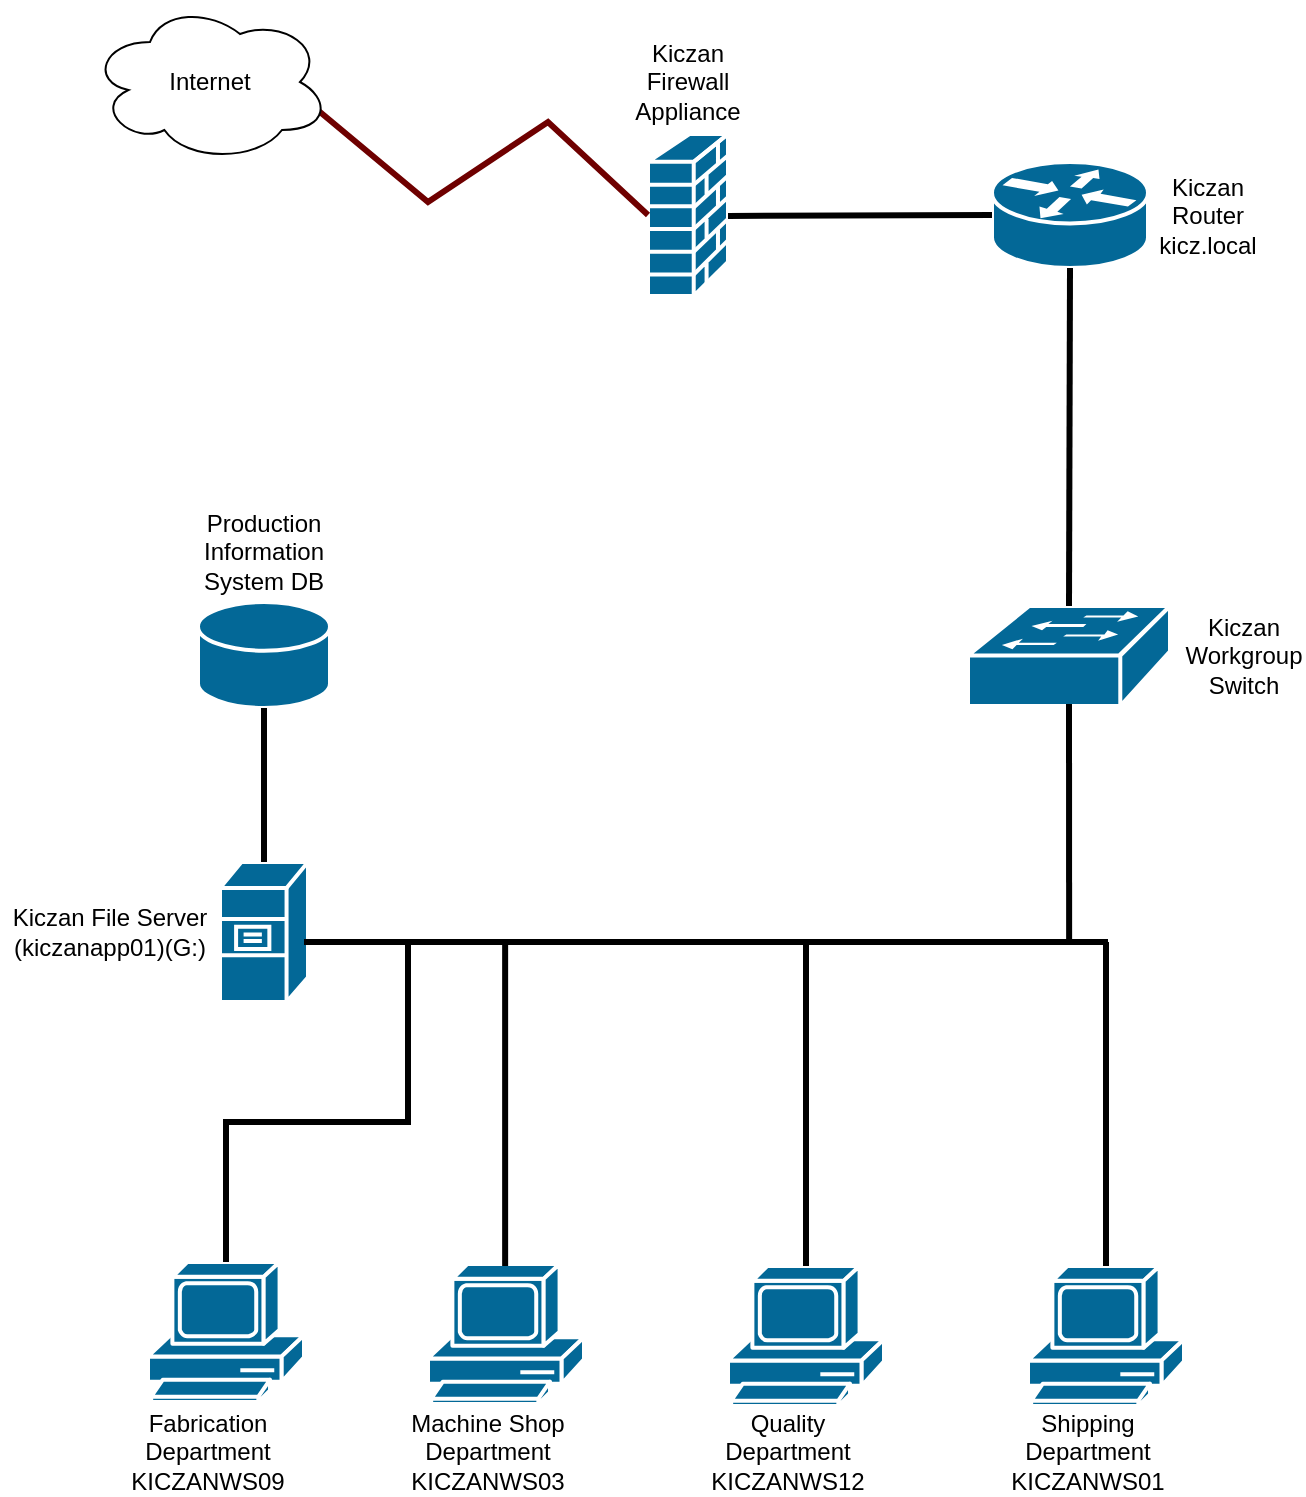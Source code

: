 <mxfile version="28.2.5">
  <diagram id="6a731a19-8d31-9384-78a2-239565b7b9f0" name="Page-1">
    <mxGraphModel dx="1678" dy="924" grid="0" gridSize="10" guides="1" tooltips="1" connect="1" arrows="1" fold="1" page="1" pageScale="1" pageWidth="827" pageHeight="1169" background="none" math="0" shadow="0">
      <root>
        <mxCell id="0" />
        <mxCell id="1" parent="0" />
        <mxCell id="ilIEvV-SWO4HyNKHZGSN-2257" value="" style="shape=mxgraph.cisco.computers_and_peripherals.pc;sketch=0;html=1;pointerEvents=1;dashed=0;fillColor=#036897;strokeColor=#ffffff;strokeWidth=2;verticalLabelPosition=bottom;verticalAlign=top;align=center;outlineConnect=0;" parent="1" vertex="1">
          <mxGeometry x="80" y="690" width="78" height="70" as="geometry" />
        </mxCell>
        <mxCell id="ilIEvV-SWO4HyNKHZGSN-2258" value="" style="shape=mxgraph.cisco.computers_and_peripherals.pc;sketch=0;html=1;pointerEvents=1;dashed=0;fillColor=#036897;strokeColor=#ffffff;strokeWidth=2;verticalLabelPosition=bottom;verticalAlign=top;align=center;outlineConnect=0;" parent="1" vertex="1">
          <mxGeometry x="220" y="691" width="78" height="70" as="geometry" />
        </mxCell>
        <mxCell id="ilIEvV-SWO4HyNKHZGSN-2259" value="" style="shape=mxgraph.cisco.computers_and_peripherals.pc;sketch=0;html=1;pointerEvents=1;dashed=0;fillColor=#036897;strokeColor=#ffffff;strokeWidth=2;verticalLabelPosition=bottom;verticalAlign=top;align=center;outlineConnect=0;" parent="1" vertex="1">
          <mxGeometry x="370" y="692" width="78" height="70" as="geometry" />
        </mxCell>
        <mxCell id="ilIEvV-SWO4HyNKHZGSN-2260" value="" style="shape=mxgraph.cisco.computers_and_peripherals.pc;sketch=0;html=1;pointerEvents=1;dashed=0;fillColor=#036897;strokeColor=#ffffff;strokeWidth=2;verticalLabelPosition=bottom;verticalAlign=top;align=center;outlineConnect=0;" parent="1" vertex="1">
          <mxGeometry x="520" y="692" width="78" height="70" as="geometry" />
        </mxCell>
        <mxCell id="ilIEvV-SWO4HyNKHZGSN-2261" value="" style="shape=mxgraph.cisco.servers.file_server;sketch=0;html=1;pointerEvents=1;dashed=0;fillColor=#036897;strokeColor=#ffffff;strokeWidth=2;verticalLabelPosition=bottom;verticalAlign=top;align=center;outlineConnect=0;" parent="1" vertex="1">
          <mxGeometry x="116" y="490" width="44" height="70" as="geometry" />
        </mxCell>
        <mxCell id="ilIEvV-SWO4HyNKHZGSN-2262" value="" style="shape=mxgraph.cisco.storage.relational_database;sketch=0;html=1;pointerEvents=1;dashed=0;fillColor=#036897;strokeColor=#ffffff;strokeWidth=2;verticalLabelPosition=bottom;verticalAlign=top;align=center;outlineConnect=0;" parent="1" vertex="1">
          <mxGeometry x="105" y="360" width="66" height="53" as="geometry" />
        </mxCell>
        <mxCell id="ilIEvV-SWO4HyNKHZGSN-2263" value="" style="shape=mxgraph.cisco.switches.workgroup_switch;sketch=0;html=1;pointerEvents=1;dashed=0;fillColor=#036897;strokeColor=#ffffff;strokeWidth=2;verticalLabelPosition=bottom;verticalAlign=top;align=center;outlineConnect=0;" parent="1" vertex="1">
          <mxGeometry x="490" y="362" width="101" height="50" as="geometry" />
        </mxCell>
        <mxCell id="ilIEvV-SWO4HyNKHZGSN-2264" value="" style="shape=mxgraph.cisco.routers.router;sketch=0;html=1;pointerEvents=1;dashed=0;fillColor=#036897;strokeColor=#ffffff;strokeWidth=2;verticalLabelPosition=bottom;verticalAlign=top;align=center;outlineConnect=0;" parent="1" vertex="1">
          <mxGeometry x="502" y="140" width="78" height="53" as="geometry" />
        </mxCell>
        <mxCell id="ilIEvV-SWO4HyNKHZGSN-2265" value="" style="shape=mxgraph.cisco.security.firewall;sketch=0;html=1;pointerEvents=1;dashed=0;fillColor=#036897;strokeColor=#ffffff;strokeWidth=2;verticalLabelPosition=bottom;verticalAlign=top;align=center;outlineConnect=0;" parent="1" vertex="1">
          <mxGeometry x="330" y="126" width="40" height="81" as="geometry" />
        </mxCell>
        <mxCell id="ilIEvV-SWO4HyNKHZGSN-2266" value="" style="endArrow=none;html=1;rounded=0;entryX=0.5;entryY=1;entryDx=0;entryDy=0;entryPerimeter=0;exitX=0.5;exitY=0;exitDx=0;exitDy=0;exitPerimeter=0;strokeWidth=3;" parent="1" source="ilIEvV-SWO4HyNKHZGSN-2263" target="ilIEvV-SWO4HyNKHZGSN-2264" edge="1">
          <mxGeometry width="50" height="50" relative="1" as="geometry">
            <mxPoint x="700" y="730" as="sourcePoint" />
            <mxPoint x="750" y="680" as="targetPoint" />
          </mxGeometry>
        </mxCell>
        <mxCell id="ilIEvV-SWO4HyNKHZGSN-2267" value="" style="endArrow=none;html=1;rounded=0;entryX=0.5;entryY=0.98;entryDx=0;entryDy=0;entryPerimeter=0;strokeWidth=3;" parent="1" target="ilIEvV-SWO4HyNKHZGSN-2263" edge="1">
          <mxGeometry width="50" height="50" relative="1" as="geometry">
            <mxPoint x="540.57" y="529" as="sourcePoint" />
            <mxPoint x="540.07" y="420" as="targetPoint" />
          </mxGeometry>
        </mxCell>
        <mxCell id="ilIEvV-SWO4HyNKHZGSN-2268" value="" style="endArrow=none;html=1;rounded=0;strokeWidth=3;" parent="1" edge="1">
          <mxGeometry width="50" height="50" relative="1" as="geometry">
            <mxPoint x="158" y="530" as="sourcePoint" />
            <mxPoint x="560" y="530" as="targetPoint" />
          </mxGeometry>
        </mxCell>
        <mxCell id="ilIEvV-SWO4HyNKHZGSN-2269" value="" style="endArrow=none;html=1;rounded=0;exitX=0.5;exitY=0;exitDx=0;exitDy=0;exitPerimeter=0;strokeWidth=3;" parent="1" source="ilIEvV-SWO4HyNKHZGSN-2260" edge="1">
          <mxGeometry width="50" height="50" relative="1" as="geometry">
            <mxPoint x="700" y="640" as="sourcePoint" />
            <mxPoint x="559" y="530" as="targetPoint" />
          </mxGeometry>
        </mxCell>
        <mxCell id="ilIEvV-SWO4HyNKHZGSN-2270" value="" style="endArrow=none;html=1;rounded=0;exitX=0.5;exitY=0;exitDx=0;exitDy=0;exitPerimeter=0;strokeWidth=3;" parent="1" source="ilIEvV-SWO4HyNKHZGSN-2259" edge="1">
          <mxGeometry width="50" height="50" relative="1" as="geometry">
            <mxPoint x="700" y="640" as="sourcePoint" />
            <mxPoint x="409" y="530" as="targetPoint" />
          </mxGeometry>
        </mxCell>
        <mxCell id="ilIEvV-SWO4HyNKHZGSN-2271" value="" style="endArrow=none;html=1;rounded=0;exitX=0.5;exitY=0;exitDx=0;exitDy=0;exitPerimeter=0;strokeWidth=3;" parent="1" edge="1">
          <mxGeometry width="50" height="50" relative="1" as="geometry">
            <mxPoint x="258.57" y="692" as="sourcePoint" />
            <mxPoint x="258.57" y="530" as="targetPoint" />
          </mxGeometry>
        </mxCell>
        <mxCell id="ilIEvV-SWO4HyNKHZGSN-2272" value="" style="endArrow=none;html=1;rounded=0;exitX=0.5;exitY=0;exitDx=0;exitDy=0;exitPerimeter=0;strokeWidth=3;" parent="1" source="ilIEvV-SWO4HyNKHZGSN-2257" edge="1">
          <mxGeometry width="50" height="50" relative="1" as="geometry">
            <mxPoint x="510" y="640" as="sourcePoint" />
            <mxPoint x="210" y="530" as="targetPoint" />
            <Array as="points">
              <mxPoint x="119" y="620" />
              <mxPoint x="210" y="620" />
            </Array>
          </mxGeometry>
        </mxCell>
        <mxCell id="ilIEvV-SWO4HyNKHZGSN-2273" value="" style="endArrow=none;html=1;rounded=0;exitX=0.5;exitY=0;exitDx=0;exitDy=0;exitPerimeter=0;entryX=0.5;entryY=1;entryDx=0;entryDy=0;entryPerimeter=0;strokeWidth=3;" parent="1" source="ilIEvV-SWO4HyNKHZGSN-2261" target="ilIEvV-SWO4HyNKHZGSN-2262" edge="1">
          <mxGeometry width="50" height="50" relative="1" as="geometry">
            <mxPoint x="510" y="550" as="sourcePoint" />
            <mxPoint x="560" y="500" as="targetPoint" />
          </mxGeometry>
        </mxCell>
        <mxCell id="ilIEvV-SWO4HyNKHZGSN-2274" value="" style="endArrow=none;html=1;rounded=0;entryX=0;entryY=0.5;entryDx=0;entryDy=0;entryPerimeter=0;strokeWidth=3;" parent="1" target="ilIEvV-SWO4HyNKHZGSN-2264" edge="1">
          <mxGeometry width="50" height="50" relative="1" as="geometry">
            <mxPoint x="370" y="167" as="sourcePoint" />
            <mxPoint x="560" y="330" as="targetPoint" />
          </mxGeometry>
        </mxCell>
        <mxCell id="ilIEvV-SWO4HyNKHZGSN-2275" value="" style="endArrow=none;html=1;rounded=0;entryX=0;entryY=0.5;entryDx=0;entryDy=0;entryPerimeter=0;fillColor=#a20025;strokeColor=#6F0000;strokeWidth=3;" parent="1" target="ilIEvV-SWO4HyNKHZGSN-2265" edge="1">
          <mxGeometry width="50" height="50" relative="1" as="geometry">
            <mxPoint x="160" y="110" as="sourcePoint" />
            <mxPoint x="180" y="110" as="targetPoint" />
            <Array as="points">
              <mxPoint x="220" y="160" />
              <mxPoint x="280" y="120" />
            </Array>
          </mxGeometry>
        </mxCell>
        <mxCell id="ilIEvV-SWO4HyNKHZGSN-2276" value="Internet" style="ellipse;shape=cloud;whiteSpace=wrap;html=1;" parent="1" vertex="1">
          <mxGeometry x="51" y="60" width="120" height="80" as="geometry" />
        </mxCell>
        <mxCell id="ilIEvV-SWO4HyNKHZGSN-2277" value="Production Information System DB" style="text;html=1;align=center;verticalAlign=middle;whiteSpace=wrap;rounded=0;" parent="1" vertex="1">
          <mxGeometry x="108" y="320" width="60" height="30" as="geometry" />
        </mxCell>
        <mxCell id="ilIEvV-SWO4HyNKHZGSN-2278" value="&lt;div&gt;Kiczan File Server&lt;/div&gt;(kiczanapp01)(G:)" style="text;html=1;align=center;verticalAlign=middle;whiteSpace=wrap;rounded=0;" parent="1" vertex="1">
          <mxGeometry x="6" y="510" width="110" height="30" as="geometry" />
        </mxCell>
        <mxCell id="ilIEvV-SWO4HyNKHZGSN-2279" value="Kiczan Router&lt;div&gt;kicz.local&lt;/div&gt;" style="text;html=1;align=center;verticalAlign=middle;whiteSpace=wrap;rounded=0;" parent="1" vertex="1">
          <mxGeometry x="580" y="151.5" width="60" height="30" as="geometry" />
        </mxCell>
        <mxCell id="ilIEvV-SWO4HyNKHZGSN-2280" value="Fabrication Department KICZANWS09" style="text;html=1;align=center;verticalAlign=middle;whiteSpace=wrap;rounded=0;" parent="1" vertex="1">
          <mxGeometry x="80" y="770" width="60" height="30" as="geometry" />
        </mxCell>
        <mxCell id="ilIEvV-SWO4HyNKHZGSN-2281" value="Quality Department KICZANWS12" style="text;html=1;align=center;verticalAlign=middle;whiteSpace=wrap;rounded=0;" parent="1" vertex="1">
          <mxGeometry x="370" y="770" width="60" height="30" as="geometry" />
        </mxCell>
        <mxCell id="ilIEvV-SWO4HyNKHZGSN-2282" value="Machine Shop Department&lt;div&gt;KICZANWS03&lt;/div&gt;" style="text;html=1;align=center;verticalAlign=middle;whiteSpace=wrap;rounded=0;" parent="1" vertex="1">
          <mxGeometry x="210" y="770" width="80" height="30" as="geometry" />
        </mxCell>
        <mxCell id="ilIEvV-SWO4HyNKHZGSN-2283" value="Shipping Department KICZANWS01" style="text;html=1;align=center;verticalAlign=middle;whiteSpace=wrap;rounded=0;" parent="1" vertex="1">
          <mxGeometry x="520" y="770" width="60" height="30" as="geometry" />
        </mxCell>
        <mxCell id="ilIEvV-SWO4HyNKHZGSN-2284" value="Kiczan Workgroup Switch" style="text;html=1;align=center;verticalAlign=middle;whiteSpace=wrap;rounded=0;" parent="1" vertex="1">
          <mxGeometry x="598" y="371.5" width="60" height="30" as="geometry" />
        </mxCell>
        <mxCell id="ilIEvV-SWO4HyNKHZGSN-2285" value="Kiczan Firewall Appliance" style="text;html=1;align=center;verticalAlign=middle;whiteSpace=wrap;rounded=0;" parent="1" vertex="1">
          <mxGeometry x="320" y="85" width="60" height="30" as="geometry" />
        </mxCell>
      </root>
    </mxGraphModel>
  </diagram>
</mxfile>

